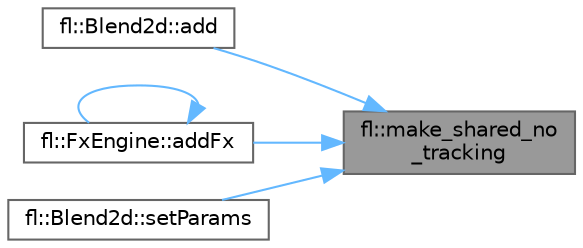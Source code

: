 digraph "fl::make_shared_no_tracking"
{
 // INTERACTIVE_SVG=YES
 // LATEX_PDF_SIZE
  bgcolor="transparent";
  edge [fontname=Helvetica,fontsize=10,labelfontname=Helvetica,labelfontsize=10];
  node [fontname=Helvetica,fontsize=10,shape=box,height=0.2,width=0.4];
  rankdir="RL";
  Node1 [id="Node000001",label="fl::make_shared_no\l_tracking",height=0.2,width=0.4,color="gray40", fillcolor="grey60", style="filled", fontcolor="black",tooltip=" "];
  Node1 -> Node2 [id="edge1_Node000001_Node000002",dir="back",color="steelblue1",style="solid",tooltip=" "];
  Node2 [id="Node000002",label="fl::Blend2d::add",height=0.2,width=0.4,color="grey40", fillcolor="white", style="filled",URL="$dc/d2b/classfl_1_1_blend2d_aa6b753d9f7a72e49bb11b0e25a6a2948.html#aa6b753d9f7a72e49bb11b0e25a6a2948",tooltip=" "];
  Node1 -> Node3 [id="edge2_Node000001_Node000003",dir="back",color="steelblue1",style="solid",tooltip=" "];
  Node3 [id="Node000003",label="fl::FxEngine::addFx",height=0.2,width=0.4,color="grey40", fillcolor="white", style="filled",URL="$d4/d60/classfl_1_1_fx_engine_ae7fcd8e1299e27e323cb96069321200b.html#ae7fcd8e1299e27e323cb96069321200b",tooltip="Adds a new effect to the engine."];
  Node3 -> Node3 [id="edge3_Node000003_Node000003",dir="back",color="steelblue1",style="solid",tooltip=" "];
  Node1 -> Node4 [id="edge4_Node000001_Node000004",dir="back",color="steelblue1",style="solid",tooltip=" "];
  Node4 [id="Node000004",label="fl::Blend2d::setParams",height=0.2,width=0.4,color="grey40", fillcolor="white", style="filled",URL="$dc/d2b/classfl_1_1_blend2d_aad17ffdf04279a43a6f3825c910ccb13.html#aad17ffdf04279a43a6f3825c910ccb13",tooltip=" "];
}

